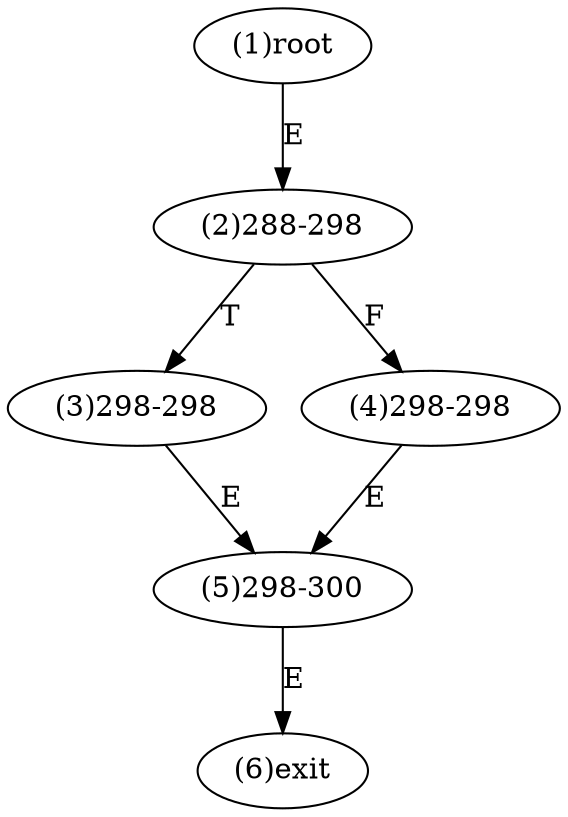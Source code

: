 digraph "" { 
1[ label="(1)root"];
2[ label="(2)288-298"];
3[ label="(3)298-298"];
4[ label="(4)298-298"];
5[ label="(5)298-300"];
6[ label="(6)exit"];
1->2[ label="E"];
2->4[ label="F"];
2->3[ label="T"];
3->5[ label="E"];
4->5[ label="E"];
5->6[ label="E"];
}